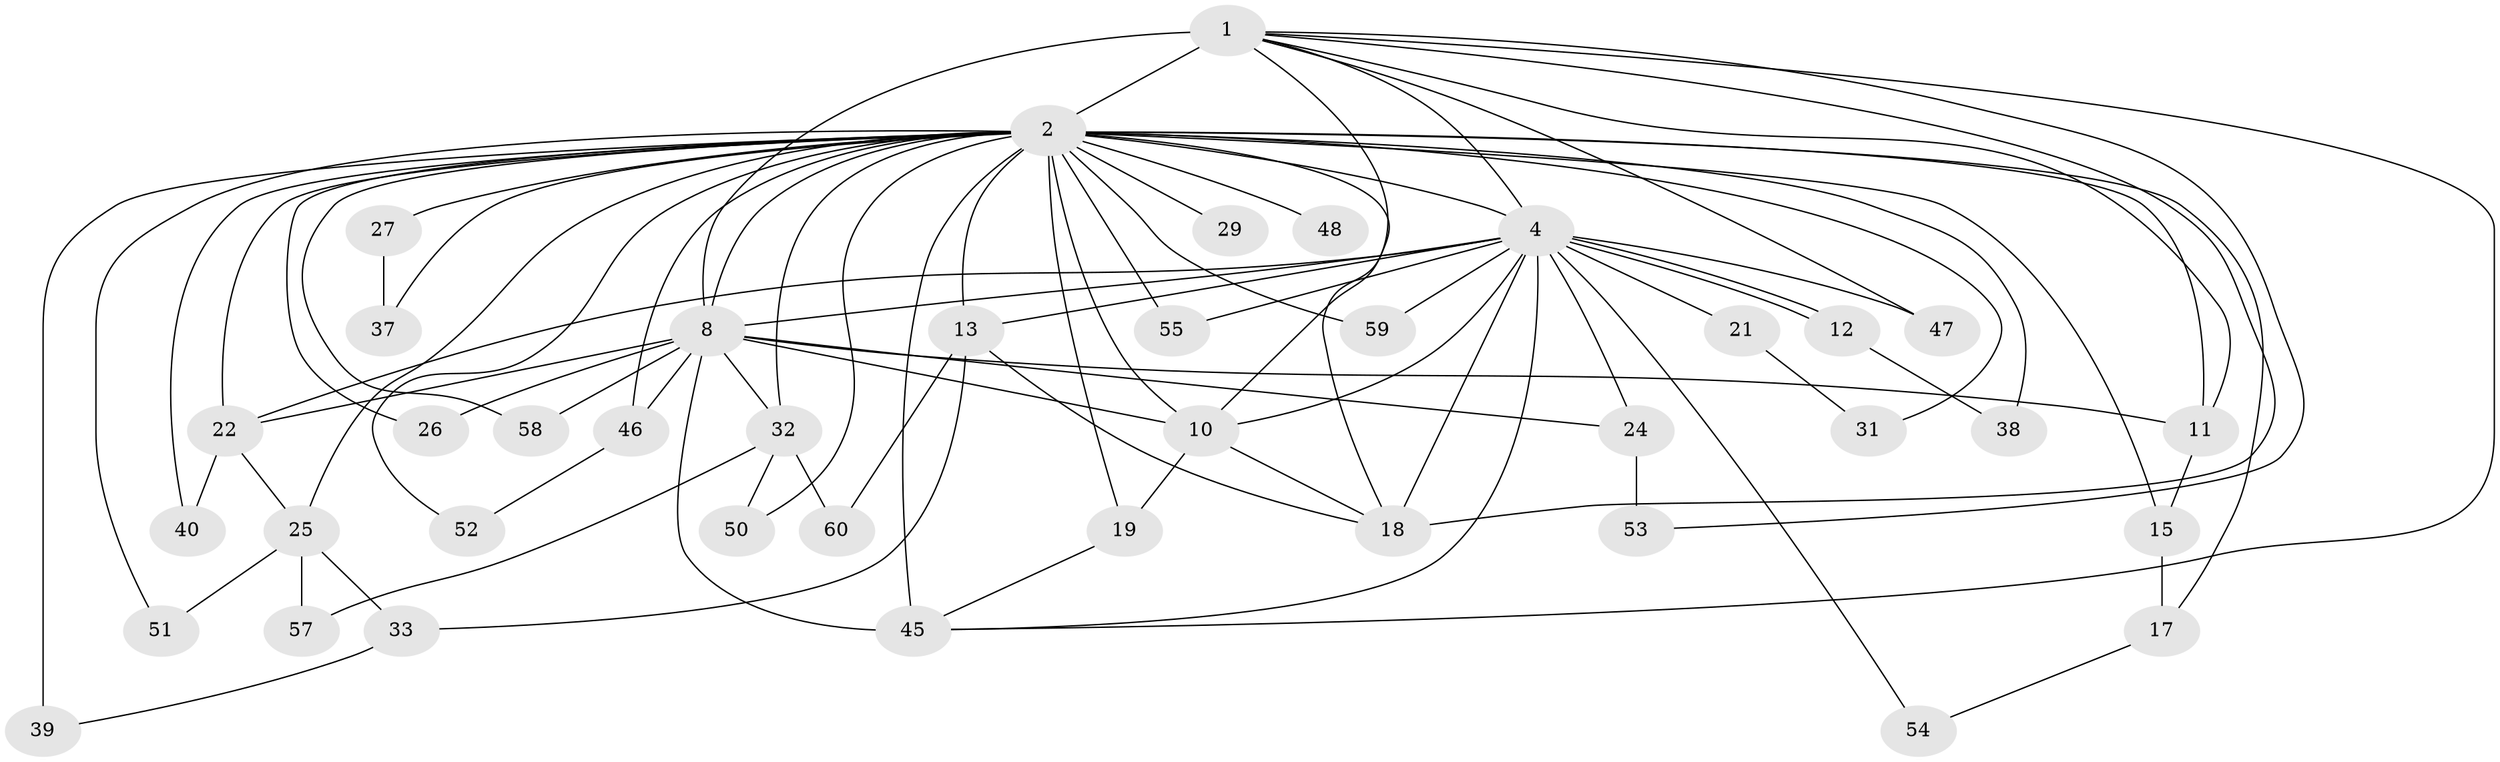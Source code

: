// original degree distribution, {16: 0.0125, 24: 0.0125, 12: 0.025, 17: 0.025, 27: 0.0125, 19: 0.025, 11: 0.0125, 5: 0.0625, 3: 0.1625, 7: 0.025, 6: 0.05, 2: 0.5625, 4: 0.0125}
// Generated by graph-tools (version 1.1) at 2025/17/03/04/25 18:17:30]
// undirected, 40 vertices, 84 edges
graph export_dot {
graph [start="1"]
  node [color=gray90,style=filled];
  1 [super="+30"];
  2 [super="+5+16+44+76+3+20"];
  4 [super="+7+35"];
  8;
  10;
  11 [super="+67"];
  12;
  13;
  15;
  17;
  18 [super="+28+49+23+34"];
  19;
  21;
  22 [super="+36"];
  24;
  25;
  26;
  27;
  29;
  31;
  32;
  33 [super="+42"];
  37;
  38;
  39;
  40;
  45 [super="+70+75+62"];
  46 [super="+65"];
  47;
  48;
  50;
  51;
  52;
  53;
  54;
  55;
  57;
  58 [super="+73"];
  59;
  60;
  1 -- 2 [weight=7];
  1 -- 4 [weight=2];
  1 -- 8;
  1 -- 10;
  1 -- 11;
  1 -- 47;
  1 -- 53;
  1 -- 45;
  1 -- 18;
  2 -- 4 [weight=13];
  2 -- 8 [weight=6];
  2 -- 10 [weight=5];
  2 -- 13 [weight=3];
  2 -- 15;
  2 -- 17;
  2 -- 31;
  2 -- 32 [weight=3];
  2 -- 37;
  2 -- 38;
  2 -- 48 [weight=2];
  2 -- 58 [weight=2];
  2 -- 46 [weight=2];
  2 -- 11 [weight=2];
  2 -- 18;
  2 -- 22;
  2 -- 25 [weight=2];
  2 -- 26;
  2 -- 27 [weight=3];
  2 -- 39 [weight=2];
  2 -- 45 [weight=3];
  2 -- 50;
  2 -- 51;
  2 -- 52;
  2 -- 55;
  2 -- 59;
  2 -- 19;
  2 -- 40;
  2 -- 29 [weight=2];
  4 -- 8 [weight=2];
  4 -- 10 [weight=2];
  4 -- 12;
  4 -- 12;
  4 -- 22;
  4 -- 45;
  4 -- 13;
  4 -- 21;
  4 -- 24;
  4 -- 47;
  4 -- 54;
  4 -- 55;
  4 -- 59;
  4 -- 18 [weight=2];
  8 -- 10;
  8 -- 11;
  8 -- 22 [weight=2];
  8 -- 24;
  8 -- 26;
  8 -- 32;
  8 -- 46;
  8 -- 58;
  8 -- 45;
  10 -- 18;
  10 -- 19;
  11 -- 15;
  12 -- 38;
  13 -- 33;
  13 -- 60;
  13 -- 18;
  15 -- 17;
  17 -- 54;
  19 -- 45;
  21 -- 31;
  22 -- 25;
  22 -- 40;
  24 -- 53;
  25 -- 33;
  25 -- 51;
  25 -- 57;
  27 -- 37;
  32 -- 50;
  32 -- 57;
  32 -- 60;
  33 -- 39;
  46 -- 52;
}
